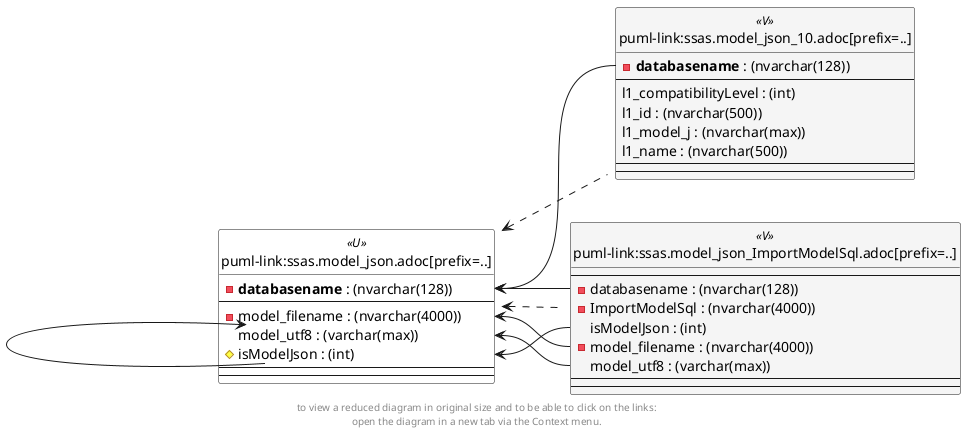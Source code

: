 @startuml
left to right direction
'top to bottom direction
hide circle
'avoide "." issues:
set namespaceSeparator none


skinparam class {
  BackgroundColor White
  BackgroundColor<<FN>> Yellow
  BackgroundColor<<FS>> Yellow
  BackgroundColor<<FT>> LightGray
  BackgroundColor<<IF>> Yellow
  BackgroundColor<<IS>> Yellow
  BackgroundColor<<P>> Aqua
  BackgroundColor<<PC>> Aqua
  BackgroundColor<<SN>> Yellow
  BackgroundColor<<SO>> SlateBlue
  BackgroundColor<<TF>> LightGray
  BackgroundColor<<TR>> Tomato
  BackgroundColor<<U>> White
  BackgroundColor<<V>> WhiteSmoke
  BackgroundColor<<X>> Aqua
}


entity "puml-link:ssas.model_json.adoc[prefix=..]" as ssas.model_json << U >> {
  - **databasename** : (nvarchar(128))
  --
  - model_filename : (nvarchar(4000))
  model_utf8 : (varchar(max))
  # isModelJson : (int)
  --
  --
}

entity "puml-link:ssas.model_json_10.adoc[prefix=..]" as ssas.model_json_10 << V >> {
  - **databasename** : (nvarchar(128))
  --
  l1_compatibilityLevel : (int)
  l1_id : (nvarchar(500))
  l1_model_j : (nvarchar(max))
  l1_name : (nvarchar(500))
  --
  --
}

entity "puml-link:ssas.model_json_ImportModelSql.adoc[prefix=..]" as ssas.model_json_ImportModelSql << V >> {
  --
  - databasename : (nvarchar(128))
  - ImportModelSql : (nvarchar(4000))
  isModelJson : (int)
  - model_filename : (nvarchar(4000))
  model_utf8 : (varchar(max))
  --
  --
}

ssas.model_json <.. ssas.model_json_10
ssas.model_json <.. ssas.model_json_ImportModelSql
ssas.model_json::databasename <-- ssas.model_json_ImportModelSql::databasename
ssas.model_json::databasename <-- ssas.model_json_10::databasename
ssas.model_json::isModelJson <-- ssas.model_json_ImportModelSql::isModelJson
ssas.model_json::model_filename <-- ssas.model_json_ImportModelSql::model_filename
ssas.model_json::model_utf8 <-- ssas.model_json::isModelJson
ssas.model_json::model_utf8 <-- ssas.model_json_ImportModelSql::model_utf8
footer
to view a reduced diagram in original size and to be able to click on the links:
open the diagram in a new tab via the Context menu.
end footer

@enduml

